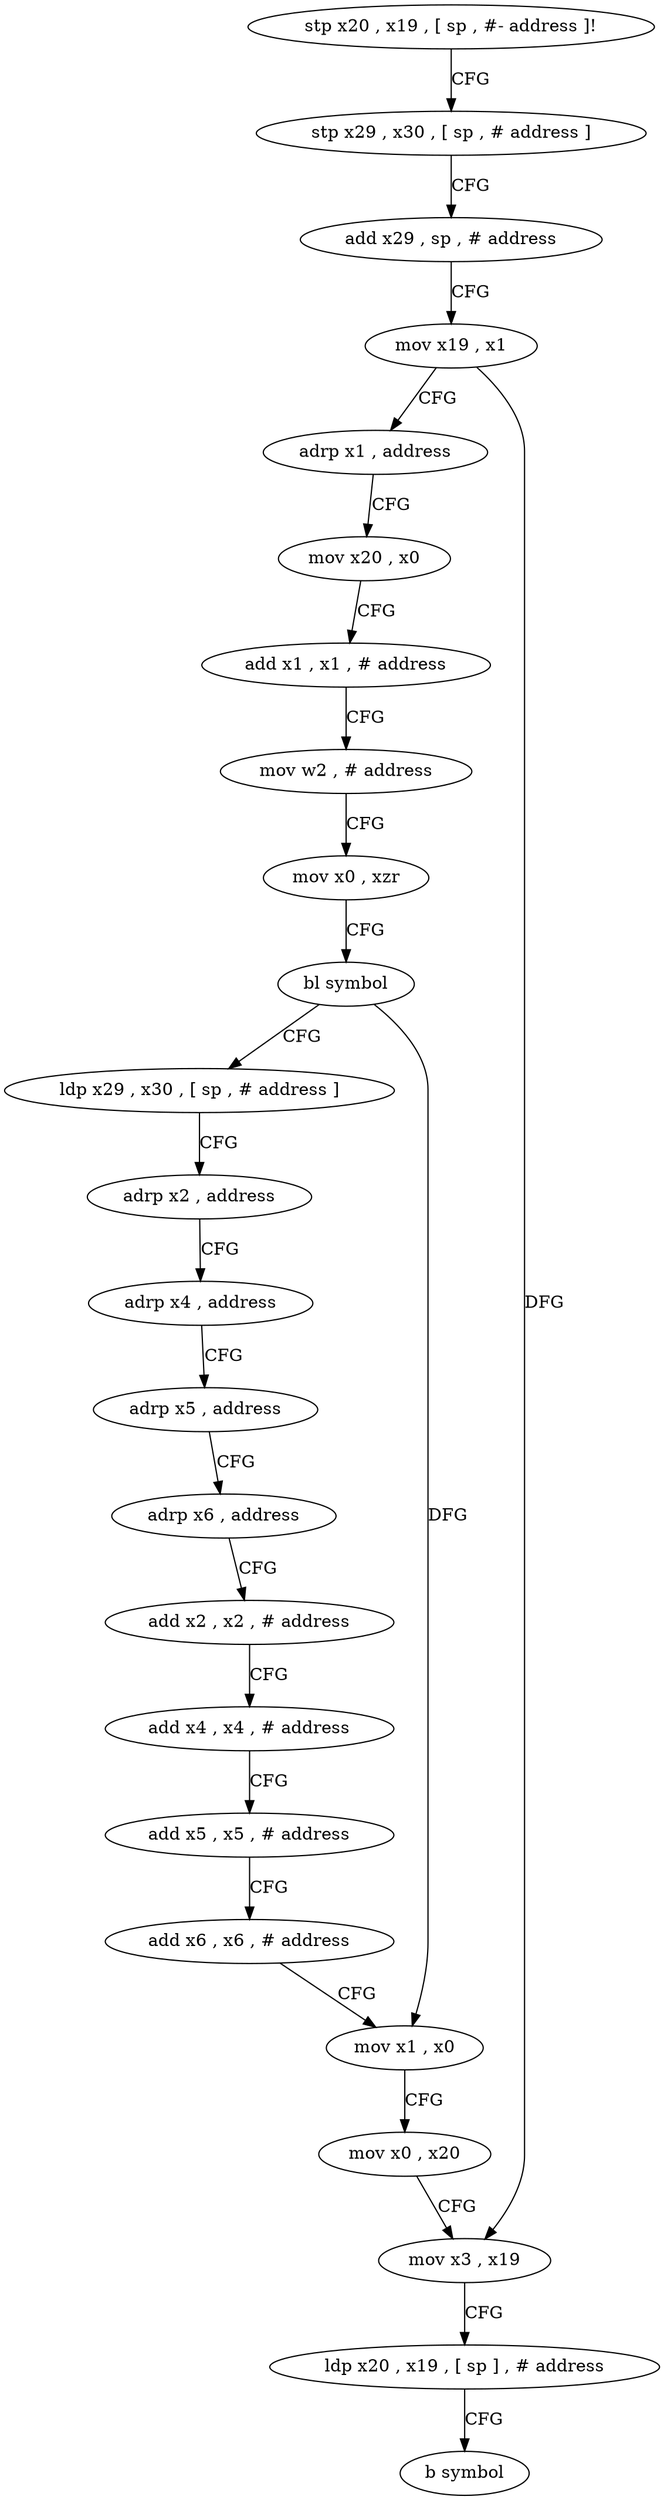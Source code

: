 digraph "func" {
"4265516" [label = "stp x20 , x19 , [ sp , #- address ]!" ]
"4265520" [label = "stp x29 , x30 , [ sp , # address ]" ]
"4265524" [label = "add x29 , sp , # address" ]
"4265528" [label = "mov x19 , x1" ]
"4265532" [label = "adrp x1 , address" ]
"4265536" [label = "mov x20 , x0" ]
"4265540" [label = "add x1 , x1 , # address" ]
"4265544" [label = "mov w2 , # address" ]
"4265548" [label = "mov x0 , xzr" ]
"4265552" [label = "bl symbol" ]
"4265556" [label = "ldp x29 , x30 , [ sp , # address ]" ]
"4265560" [label = "adrp x2 , address" ]
"4265564" [label = "adrp x4 , address" ]
"4265568" [label = "adrp x5 , address" ]
"4265572" [label = "adrp x6 , address" ]
"4265576" [label = "add x2 , x2 , # address" ]
"4265580" [label = "add x4 , x4 , # address" ]
"4265584" [label = "add x5 , x5 , # address" ]
"4265588" [label = "add x6 , x6 , # address" ]
"4265592" [label = "mov x1 , x0" ]
"4265596" [label = "mov x0 , x20" ]
"4265600" [label = "mov x3 , x19" ]
"4265604" [label = "ldp x20 , x19 , [ sp ] , # address" ]
"4265608" [label = "b symbol" ]
"4265516" -> "4265520" [ label = "CFG" ]
"4265520" -> "4265524" [ label = "CFG" ]
"4265524" -> "4265528" [ label = "CFG" ]
"4265528" -> "4265532" [ label = "CFG" ]
"4265528" -> "4265600" [ label = "DFG" ]
"4265532" -> "4265536" [ label = "CFG" ]
"4265536" -> "4265540" [ label = "CFG" ]
"4265540" -> "4265544" [ label = "CFG" ]
"4265544" -> "4265548" [ label = "CFG" ]
"4265548" -> "4265552" [ label = "CFG" ]
"4265552" -> "4265556" [ label = "CFG" ]
"4265552" -> "4265592" [ label = "DFG" ]
"4265556" -> "4265560" [ label = "CFG" ]
"4265560" -> "4265564" [ label = "CFG" ]
"4265564" -> "4265568" [ label = "CFG" ]
"4265568" -> "4265572" [ label = "CFG" ]
"4265572" -> "4265576" [ label = "CFG" ]
"4265576" -> "4265580" [ label = "CFG" ]
"4265580" -> "4265584" [ label = "CFG" ]
"4265584" -> "4265588" [ label = "CFG" ]
"4265588" -> "4265592" [ label = "CFG" ]
"4265592" -> "4265596" [ label = "CFG" ]
"4265596" -> "4265600" [ label = "CFG" ]
"4265600" -> "4265604" [ label = "CFG" ]
"4265604" -> "4265608" [ label = "CFG" ]
}
